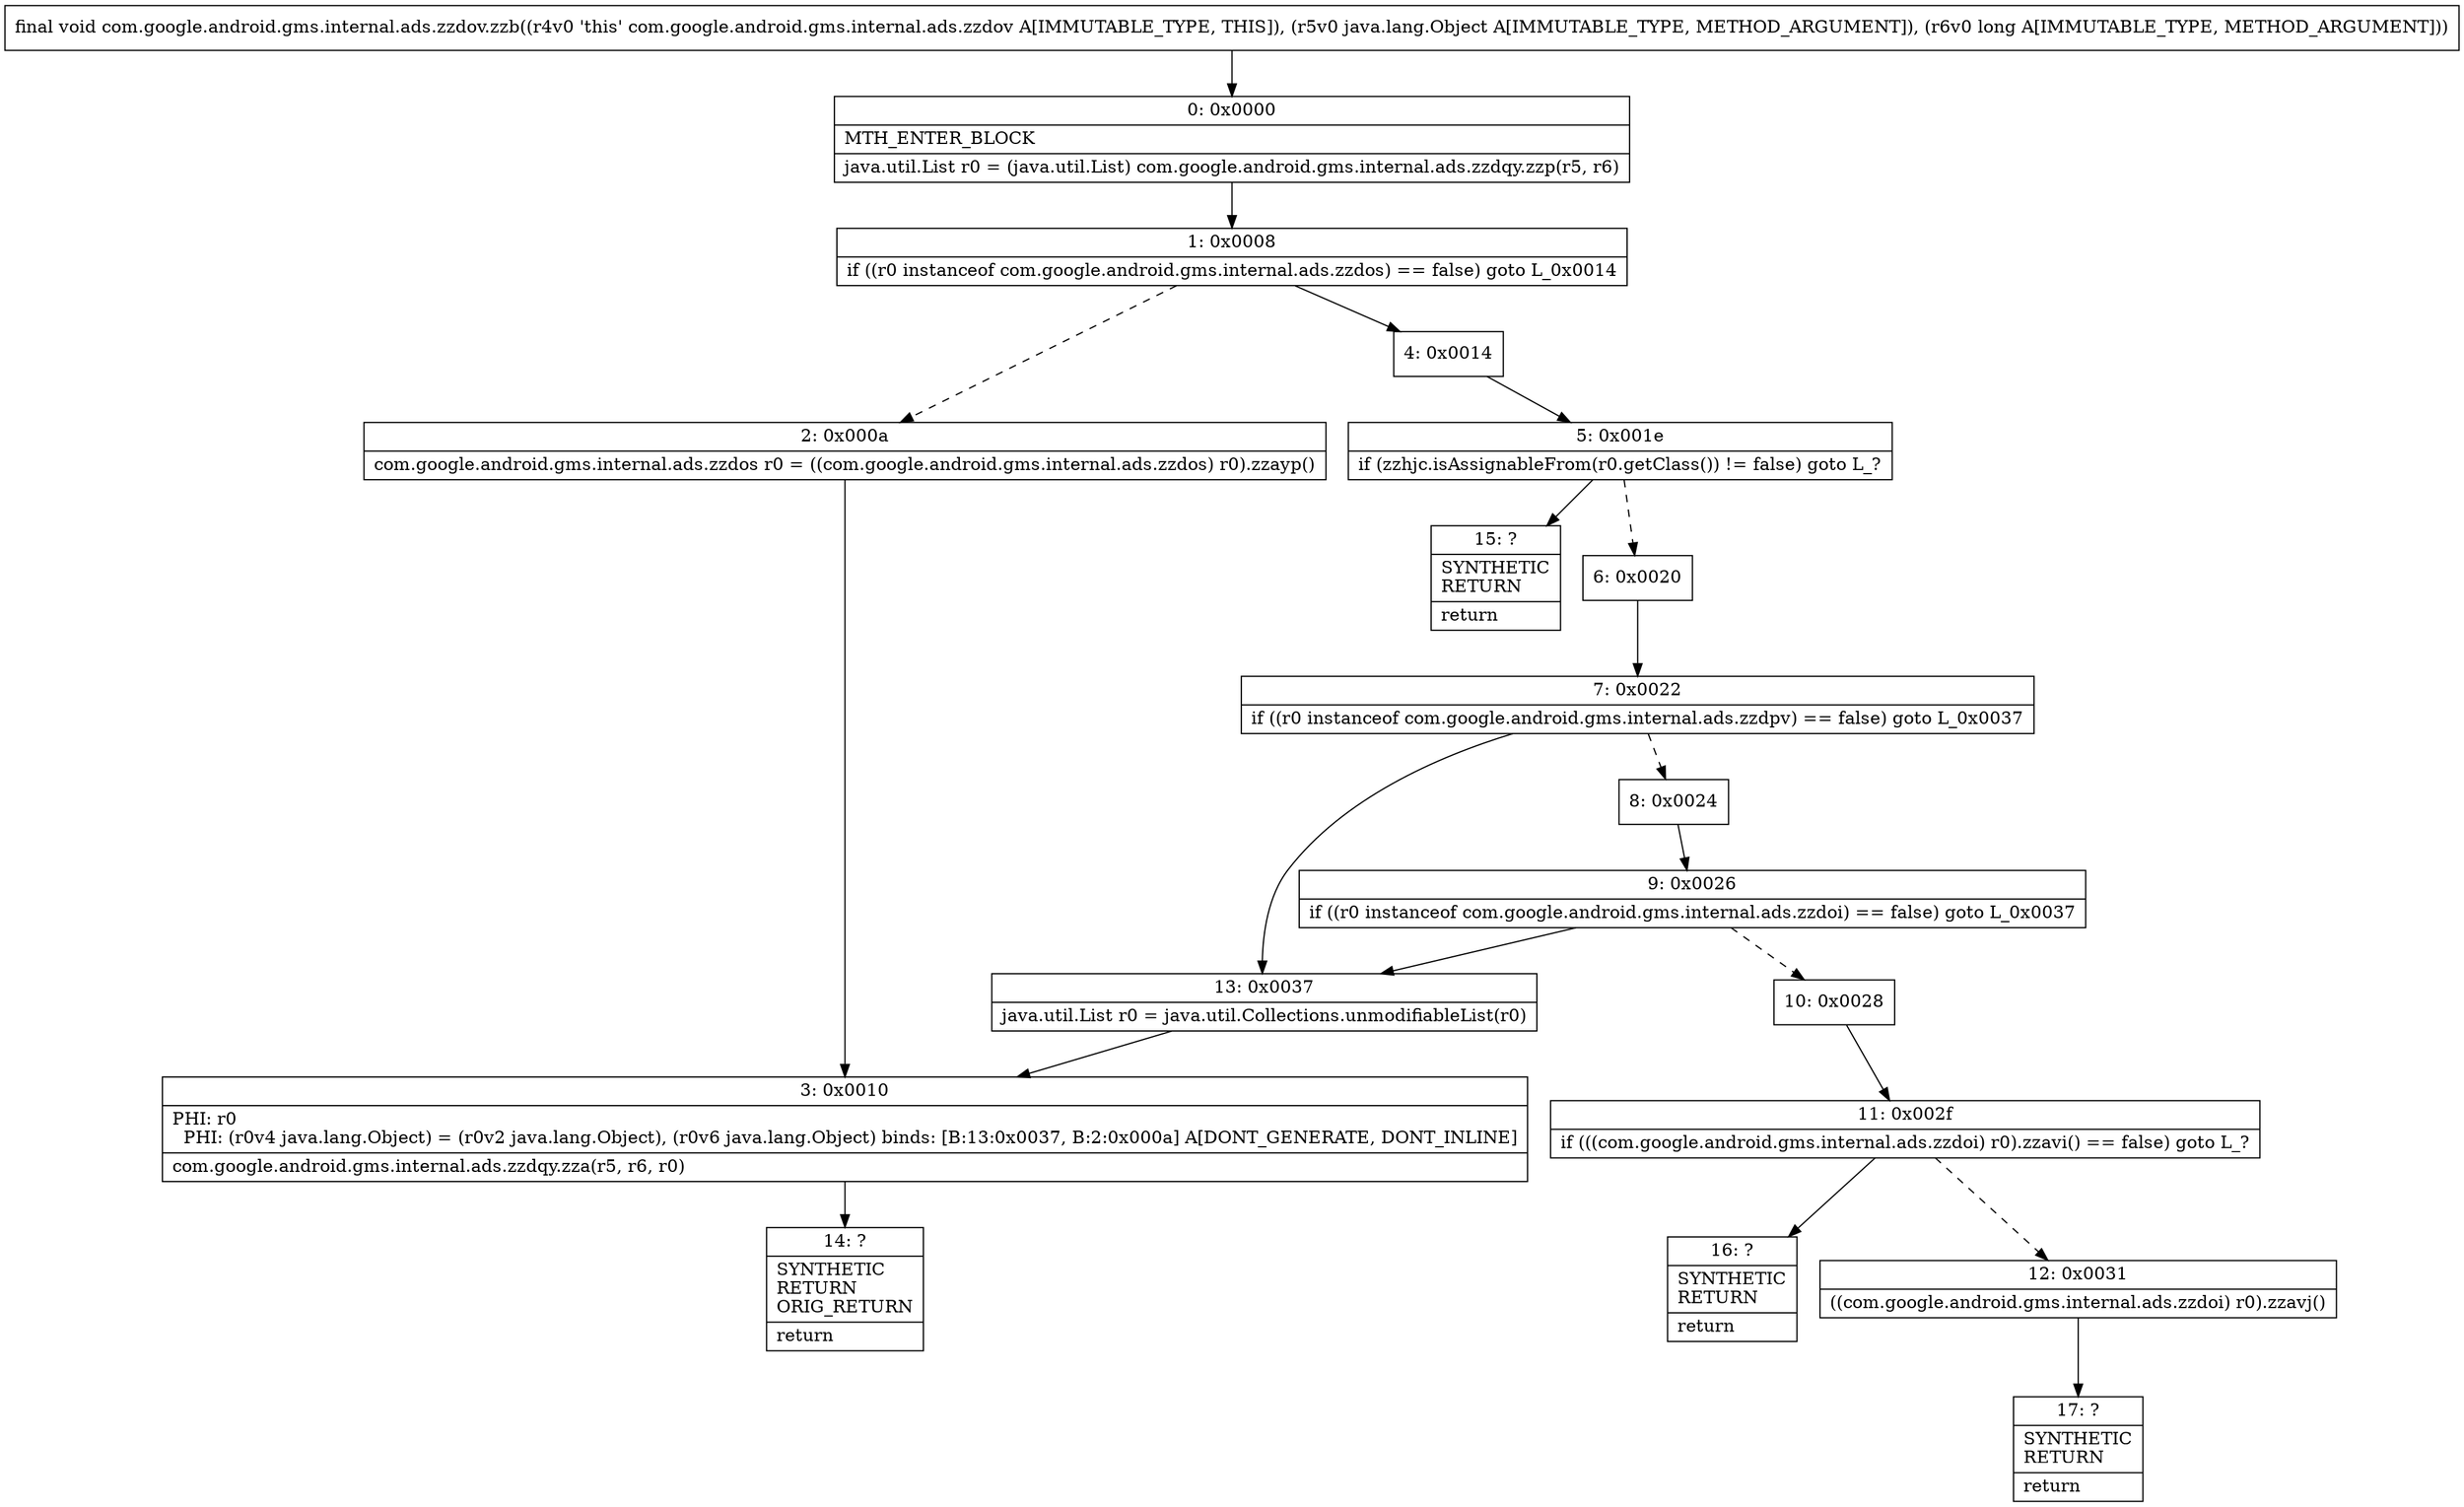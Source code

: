 digraph "CFG forcom.google.android.gms.internal.ads.zzdov.zzb(Ljava\/lang\/Object;J)V" {
Node_0 [shape=record,label="{0\:\ 0x0000|MTH_ENTER_BLOCK\l|java.util.List r0 = (java.util.List) com.google.android.gms.internal.ads.zzdqy.zzp(r5, r6)\l}"];
Node_1 [shape=record,label="{1\:\ 0x0008|if ((r0 instanceof com.google.android.gms.internal.ads.zzdos) == false) goto L_0x0014\l}"];
Node_2 [shape=record,label="{2\:\ 0x000a|com.google.android.gms.internal.ads.zzdos r0 = ((com.google.android.gms.internal.ads.zzdos) r0).zzayp()\l}"];
Node_3 [shape=record,label="{3\:\ 0x0010|PHI: r0 \l  PHI: (r0v4 java.lang.Object) = (r0v2 java.lang.Object), (r0v6 java.lang.Object) binds: [B:13:0x0037, B:2:0x000a] A[DONT_GENERATE, DONT_INLINE]\l|com.google.android.gms.internal.ads.zzdqy.zza(r5, r6, r0)\l}"];
Node_4 [shape=record,label="{4\:\ 0x0014}"];
Node_5 [shape=record,label="{5\:\ 0x001e|if (zzhjc.isAssignableFrom(r0.getClass()) != false) goto L_?\l}"];
Node_6 [shape=record,label="{6\:\ 0x0020}"];
Node_7 [shape=record,label="{7\:\ 0x0022|if ((r0 instanceof com.google.android.gms.internal.ads.zzdpv) == false) goto L_0x0037\l}"];
Node_8 [shape=record,label="{8\:\ 0x0024}"];
Node_9 [shape=record,label="{9\:\ 0x0026|if ((r0 instanceof com.google.android.gms.internal.ads.zzdoi) == false) goto L_0x0037\l}"];
Node_10 [shape=record,label="{10\:\ 0x0028}"];
Node_11 [shape=record,label="{11\:\ 0x002f|if (((com.google.android.gms.internal.ads.zzdoi) r0).zzavi() == false) goto L_?\l}"];
Node_12 [shape=record,label="{12\:\ 0x0031|((com.google.android.gms.internal.ads.zzdoi) r0).zzavj()\l}"];
Node_13 [shape=record,label="{13\:\ 0x0037|java.util.List r0 = java.util.Collections.unmodifiableList(r0)\l}"];
Node_14 [shape=record,label="{14\:\ ?|SYNTHETIC\lRETURN\lORIG_RETURN\l|return\l}"];
Node_15 [shape=record,label="{15\:\ ?|SYNTHETIC\lRETURN\l|return\l}"];
Node_16 [shape=record,label="{16\:\ ?|SYNTHETIC\lRETURN\l|return\l}"];
Node_17 [shape=record,label="{17\:\ ?|SYNTHETIC\lRETURN\l|return\l}"];
MethodNode[shape=record,label="{final void com.google.android.gms.internal.ads.zzdov.zzb((r4v0 'this' com.google.android.gms.internal.ads.zzdov A[IMMUTABLE_TYPE, THIS]), (r5v0 java.lang.Object A[IMMUTABLE_TYPE, METHOD_ARGUMENT]), (r6v0 long A[IMMUTABLE_TYPE, METHOD_ARGUMENT])) }"];
MethodNode -> Node_0;
Node_0 -> Node_1;
Node_1 -> Node_2[style=dashed];
Node_1 -> Node_4;
Node_2 -> Node_3;
Node_3 -> Node_14;
Node_4 -> Node_5;
Node_5 -> Node_6[style=dashed];
Node_5 -> Node_15;
Node_6 -> Node_7;
Node_7 -> Node_8[style=dashed];
Node_7 -> Node_13;
Node_8 -> Node_9;
Node_9 -> Node_10[style=dashed];
Node_9 -> Node_13;
Node_10 -> Node_11;
Node_11 -> Node_12[style=dashed];
Node_11 -> Node_16;
Node_12 -> Node_17;
Node_13 -> Node_3;
}

